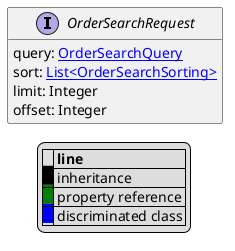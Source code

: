 @startuml

hide empty fields
hide empty methods
legend
|= |= line |
|<back:black>   </back>| inheritance |
|<back:green>   </back>| property reference |
|<back:blue>   </back>| discriminated class |
endlegend
interface OrderSearchRequest [[OrderSearchRequest.svg]]  {
    query: [[OrderSearchQuery.svg OrderSearchQuery]]
    sort: [[OrderSearchSorting.svg List<OrderSearchSorting>]]
    limit: Integer
    offset: Integer
}






@enduml
